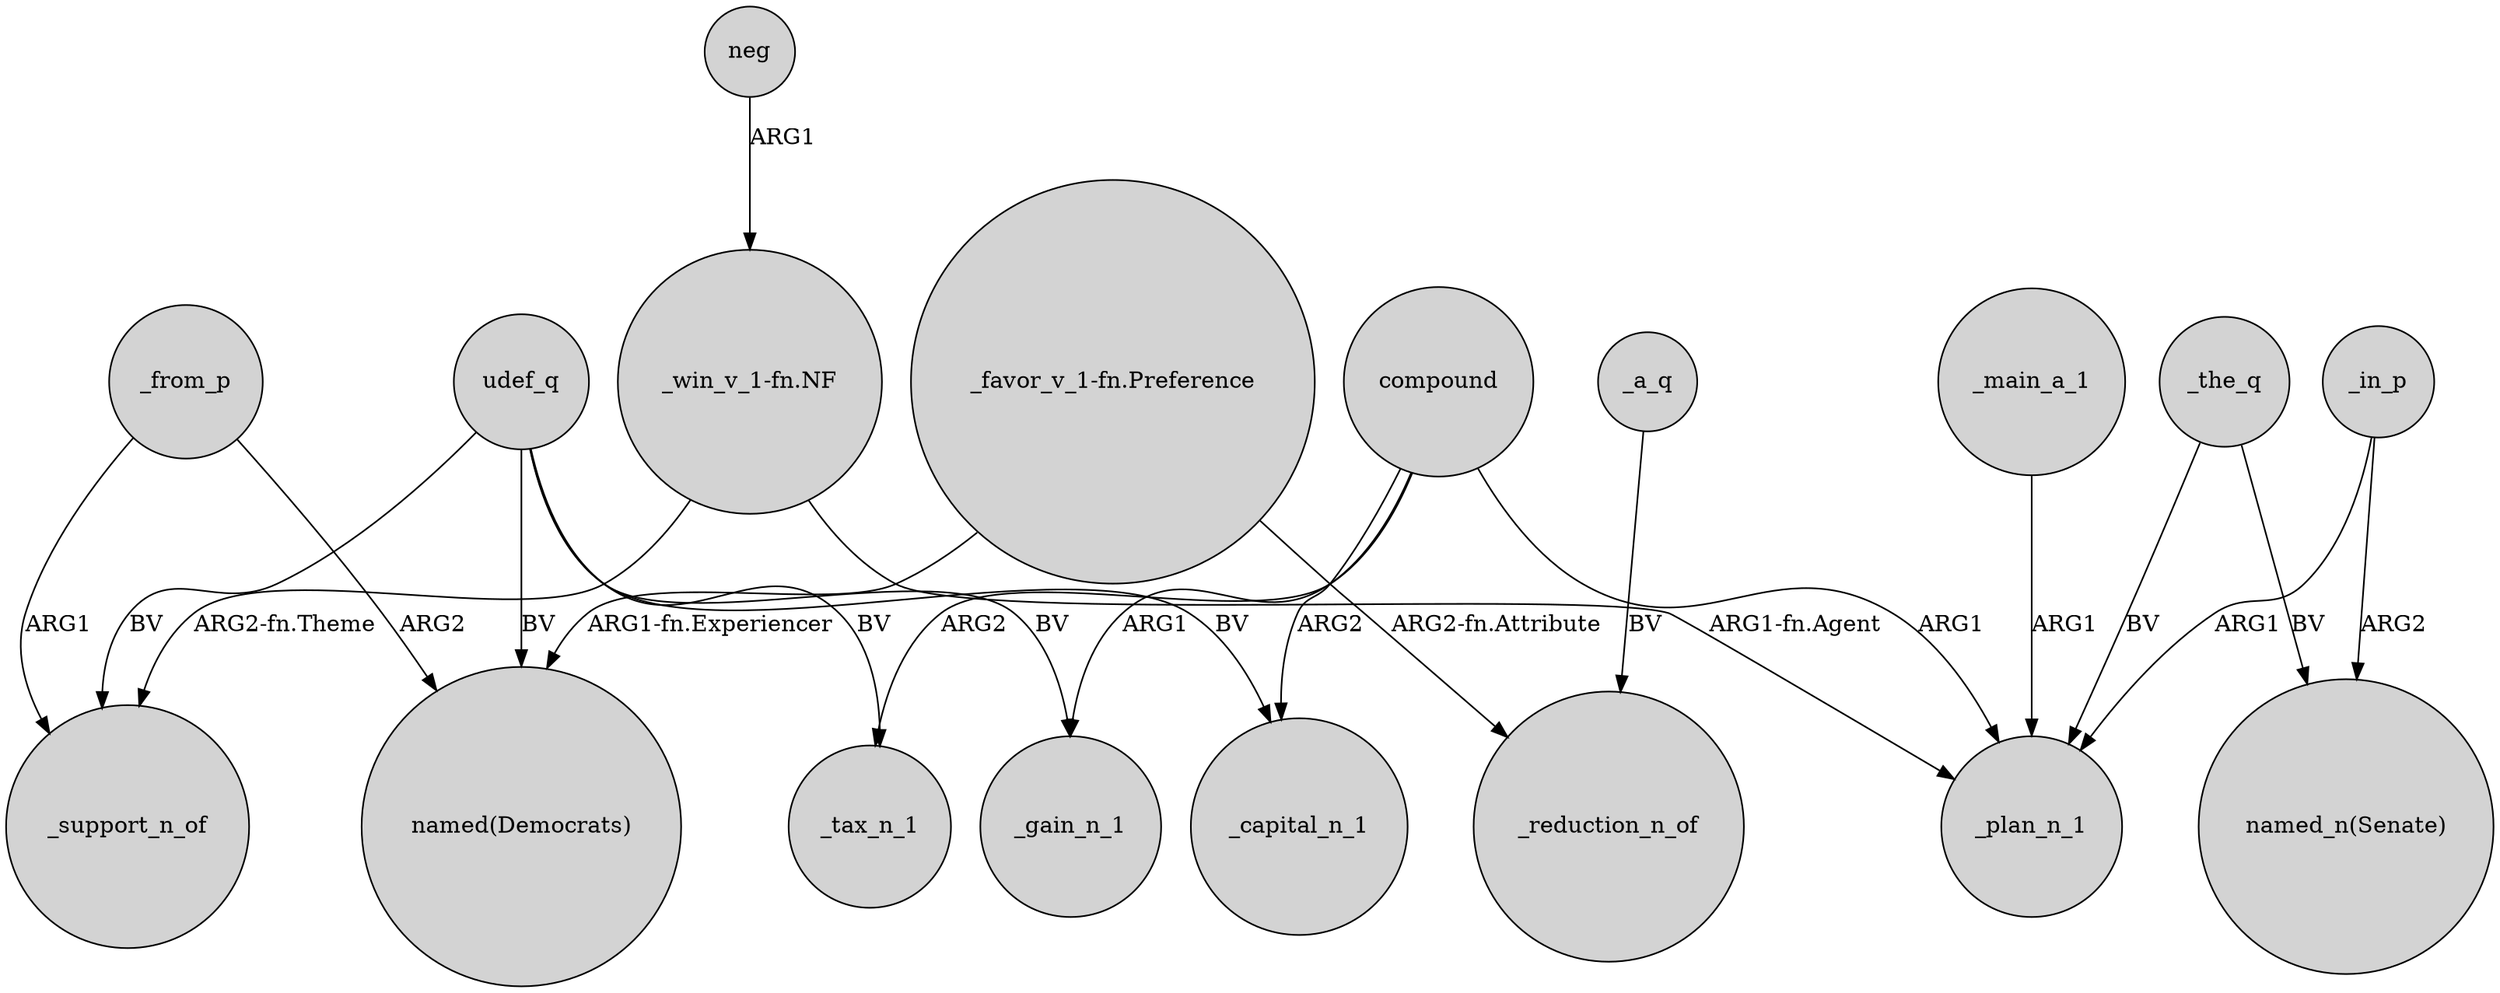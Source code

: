 digraph {
	node [shape=circle style=filled]
	neg -> "_win_v_1-fn.NF" [label=ARG1]
	_from_p -> _support_n_of [label=ARG1]
	compound -> _capital_n_1 [label=ARG2]
	"_win_v_1-fn.NF" -> _support_n_of [label="ARG2-fn.Theme"]
	udef_q -> _gain_n_1 [label=BV]
	_a_q -> _reduction_n_of [label=BV]
	_from_p -> "named(Democrats)" [label=ARG2]
	"_win_v_1-fn.NF" -> _plan_n_1 [label="ARG1-fn.Agent"]
	_the_q -> _plan_n_1 [label=BV]
	"_favor_v_1-fn.Preference" -> "named(Democrats)" [label="ARG1-fn.Experiencer"]
	compound -> _plan_n_1 [label=ARG1]
	_in_p -> "named_n(Senate)" [label=ARG2]
	udef_q -> "named(Democrats)" [label=BV]
	_main_a_1 -> _plan_n_1 [label=ARG1]
	"_favor_v_1-fn.Preference" -> _reduction_n_of [label="ARG2-fn.Attribute"]
	udef_q -> _tax_n_1 [label=BV]
	_the_q -> "named_n(Senate)" [label=BV]
	_in_p -> _plan_n_1 [label=ARG1]
	compound -> _gain_n_1 [label=ARG1]
	udef_q -> _support_n_of [label=BV]
	compound -> _tax_n_1 [label=ARG2]
	udef_q -> _capital_n_1 [label=BV]
}
